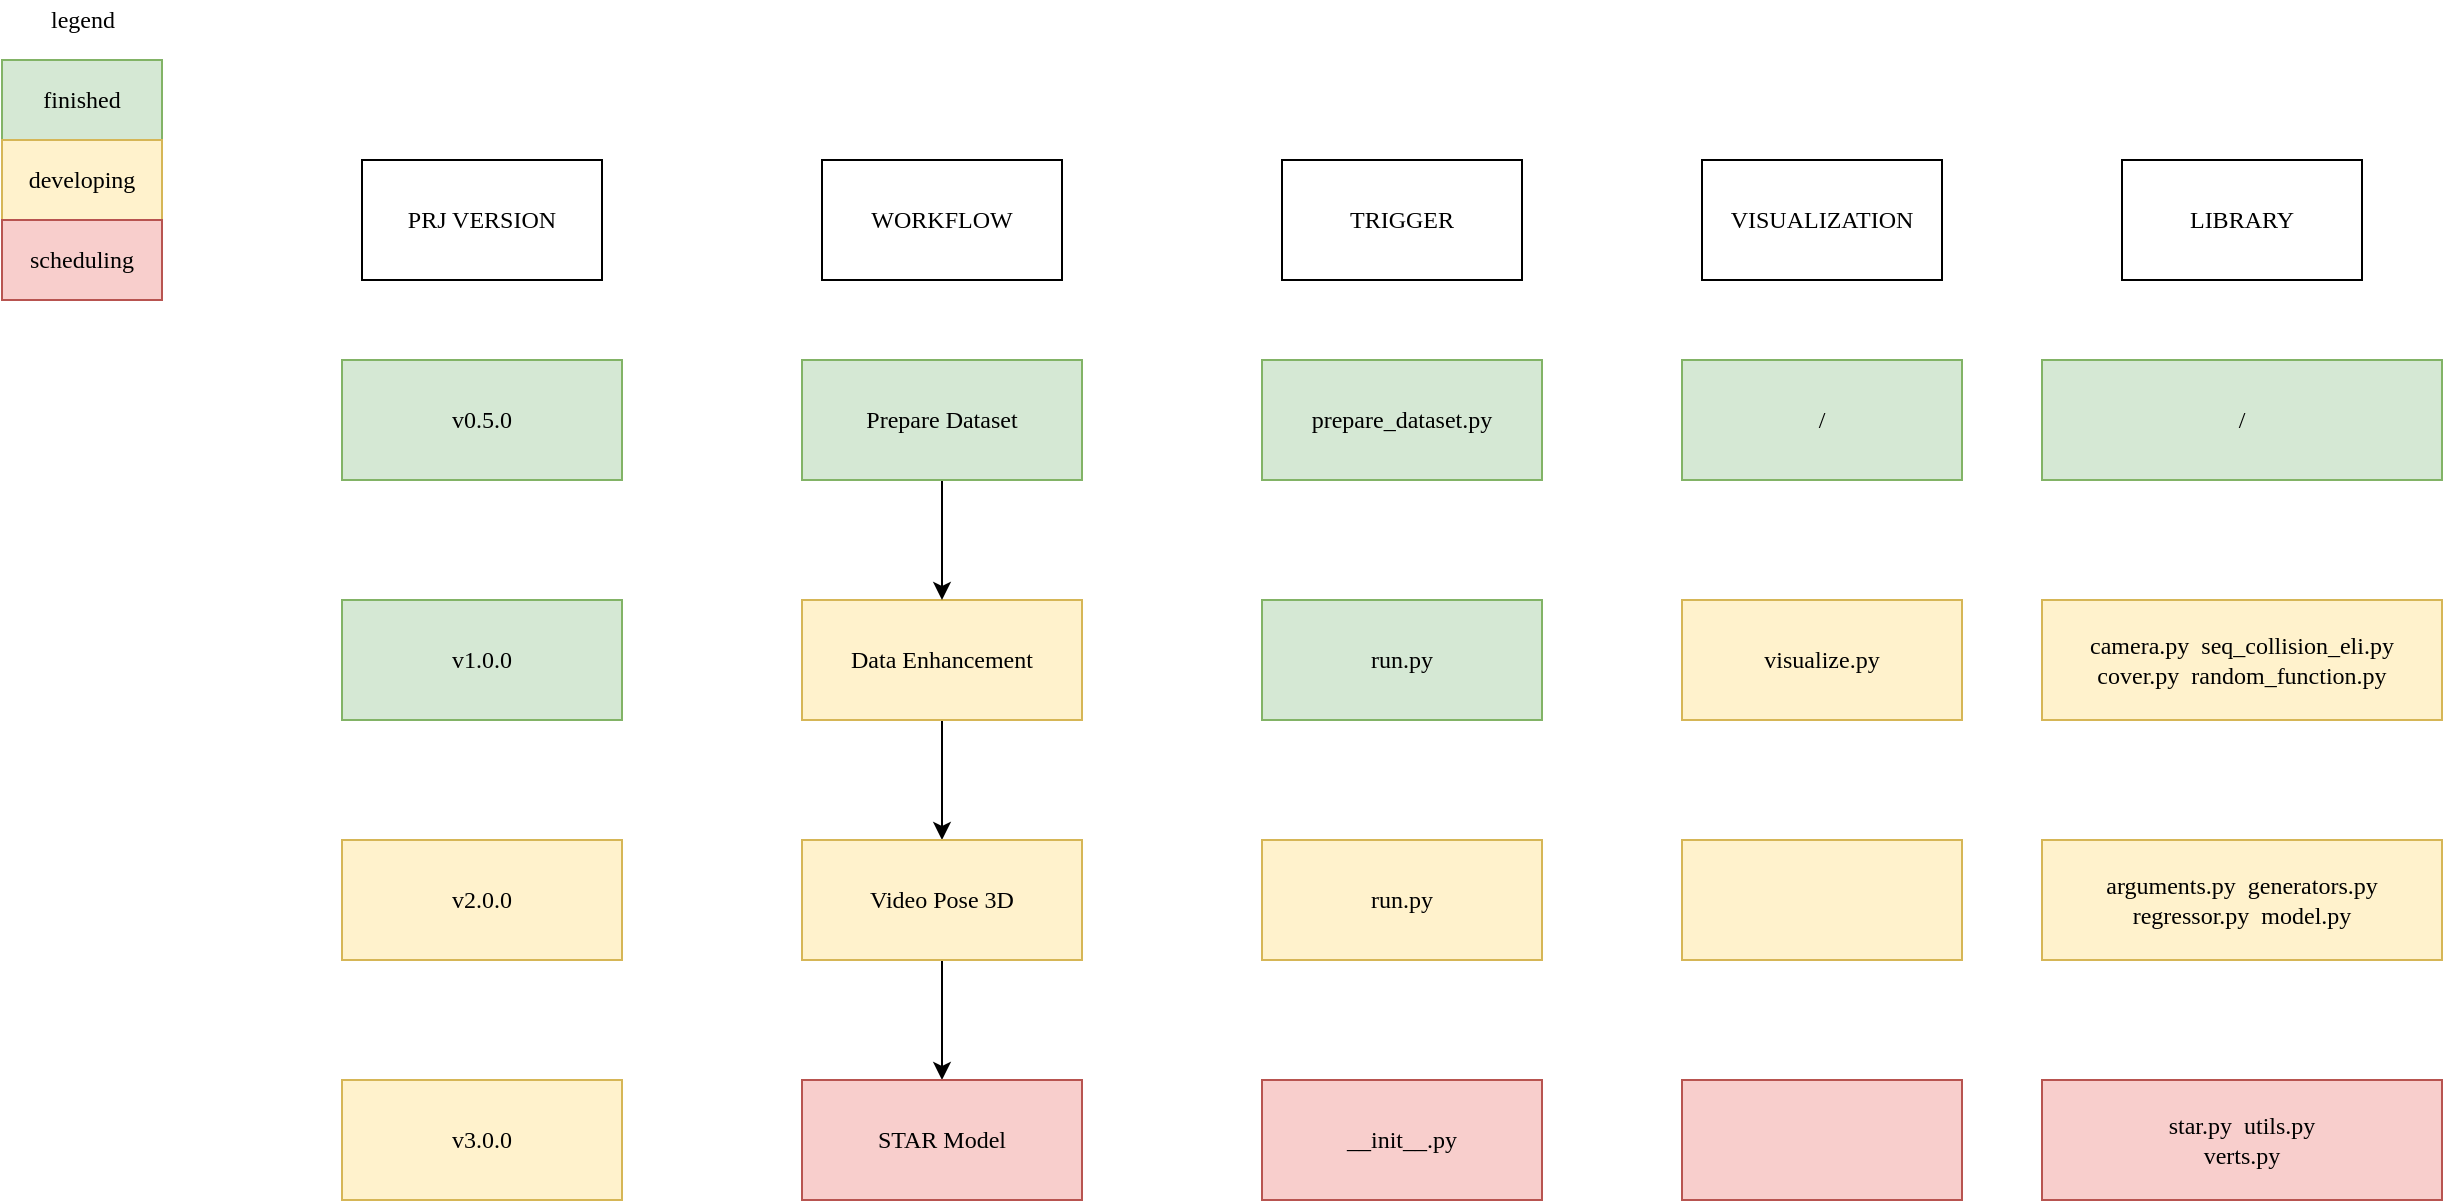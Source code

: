 <mxfile version="14.4.2" type="device"><diagram id="5OpvK9J1qDeF2jGDcHqs" name="第 1 页"><mxGraphModel dx="1749" dy="831" grid="1" gridSize="10" guides="1" tooltips="1" connect="1" arrows="1" fold="1" page="1" pageScale="1" pageWidth="827" pageHeight="1169" math="0" shadow="0"><root><mxCell id="0"/><mxCell id="1" parent="0"/><mxCell id="3IGRu3iQpr-E4eFUIvPg-2" style="edgeStyle=orthogonalEdgeStyle;rounded=0;orthogonalLoop=1;jettySize=auto;html=1;exitX=0.5;exitY=1;exitDx=0;exitDy=0;entryX=0.5;entryY=0;entryDx=0;entryDy=0;fontFamily=Verdana;" edge="1" parent="1" source="bII5kuA-TVtjhtIBVwqc-1" target="bII5kuA-TVtjhtIBVwqc-3"><mxGeometry relative="1" as="geometry"/></mxCell><mxCell id="bII5kuA-TVtjhtIBVwqc-1" value="Data Enhancement" style="rounded=0;whiteSpace=wrap;html=1;fontFamily=Verdana;fillColor=#fff2cc;strokeColor=#d6b656;" parent="1" vertex="1"><mxGeometry x="90" y="450" width="140" height="60" as="geometry"/></mxCell><mxCell id="3IGRu3iQpr-E4eFUIvPg-3" style="edgeStyle=orthogonalEdgeStyle;rounded=0;orthogonalLoop=1;jettySize=auto;html=1;exitX=0.5;exitY=1;exitDx=0;exitDy=0;entryX=0.5;entryY=0;entryDx=0;entryDy=0;fontFamily=Verdana;" edge="1" parent="1" source="bII5kuA-TVtjhtIBVwqc-3" target="3IGRu3iQpr-E4eFUIvPg-1"><mxGeometry relative="1" as="geometry"/></mxCell><mxCell id="bII5kuA-TVtjhtIBVwqc-3" value="Video Pose 3D" style="rounded=0;whiteSpace=wrap;html=1;fontFamily=Verdana;fillColor=#fff2cc;strokeColor=#d6b656;" parent="1" vertex="1"><mxGeometry x="90" y="570" width="140" height="60" as="geometry"/></mxCell><mxCell id="3IGRu3iQpr-E4eFUIvPg-1" value="STAR Model" style="rounded=0;whiteSpace=wrap;html=1;fontFamily=Verdana;fillColor=#f8cecc;strokeColor=#b85450;" vertex="1" parent="1"><mxGeometry x="90" y="690" width="140" height="60" as="geometry"/></mxCell><mxCell id="3IGRu3iQpr-E4eFUIvPg-4" value="camera.py&amp;nbsp; seq_collision_eli.py&lt;br&gt;cover.py&amp;nbsp; random_function.py" style="rounded=0;whiteSpace=wrap;html=1;fontFamily=Verdana;fillColor=#fff2cc;strokeColor=#d6b656;" vertex="1" parent="1"><mxGeometry x="710" y="450" width="200" height="60" as="geometry"/></mxCell><mxCell id="3IGRu3iQpr-E4eFUIvPg-8" style="edgeStyle=orthogonalEdgeStyle;rounded=0;orthogonalLoop=1;jettySize=auto;html=1;exitX=0.5;exitY=1;exitDx=0;exitDy=0;entryX=0.5;entryY=0;entryDx=0;entryDy=0;fontFamily=Verdana;" edge="1" parent="1" source="3IGRu3iQpr-E4eFUIvPg-7" target="bII5kuA-TVtjhtIBVwqc-1"><mxGeometry relative="1" as="geometry"/></mxCell><mxCell id="3IGRu3iQpr-E4eFUIvPg-7" value="Prepare Dataset" style="rounded=0;whiteSpace=wrap;html=1;fontFamily=Verdana;fillColor=#d5e8d4;strokeColor=#82b366;" vertex="1" parent="1"><mxGeometry x="90" y="330" width="140" height="60" as="geometry"/></mxCell><mxCell id="3IGRu3iQpr-E4eFUIvPg-9" value="WORKFLOW" style="rounded=0;whiteSpace=wrap;html=1;fontFamily=Verdana;" vertex="1" parent="1"><mxGeometry x="100" y="230" width="120" height="60" as="geometry"/></mxCell><mxCell id="3IGRu3iQpr-E4eFUIvPg-10" value="TRIGGER" style="rounded=0;whiteSpace=wrap;html=1;fontFamily=Verdana;" vertex="1" parent="1"><mxGeometry x="330" y="230" width="120" height="60" as="geometry"/></mxCell><mxCell id="3IGRu3iQpr-E4eFUIvPg-12" value="prepare_dataset.py" style="rounded=0;whiteSpace=wrap;html=1;fontFamily=Verdana;fillColor=#d5e8d4;strokeColor=#82b366;" vertex="1" parent="1"><mxGeometry x="320" y="330" width="140" height="60" as="geometry"/></mxCell><mxCell id="3IGRu3iQpr-E4eFUIvPg-13" value="LIBRARY" style="rounded=0;whiteSpace=wrap;html=1;fontFamily=Verdana;" vertex="1" parent="1"><mxGeometry x="750" y="230" width="120" height="60" as="geometry"/></mxCell><mxCell id="3IGRu3iQpr-E4eFUIvPg-15" value="run.py" style="rounded=0;whiteSpace=wrap;html=1;fontFamily=Verdana;fillColor=#d5e8d4;strokeColor=#82b366;" vertex="1" parent="1"><mxGeometry x="320" y="450" width="140" height="60" as="geometry"/></mxCell><mxCell id="3IGRu3iQpr-E4eFUIvPg-16" value="VISUALIZATION" style="rounded=0;whiteSpace=wrap;html=1;fontFamily=Verdana;" vertex="1" parent="1"><mxGeometry x="540" y="230" width="120" height="60" as="geometry"/></mxCell><mxCell id="3IGRu3iQpr-E4eFUIvPg-17" value="visualize.py" style="rounded=0;whiteSpace=wrap;html=1;fontFamily=Verdana;fillColor=#fff2cc;strokeColor=#d6b656;" vertex="1" parent="1"><mxGeometry x="530" y="450" width="140" height="60" as="geometry"/></mxCell><mxCell id="3IGRu3iQpr-E4eFUIvPg-27" value="run.py" style="rounded=0;whiteSpace=wrap;html=1;fontFamily=Verdana;fillColor=#fff2cc;strokeColor=#d6b656;" vertex="1" parent="1"><mxGeometry x="320" y="570" width="140" height="60" as="geometry"/></mxCell><mxCell id="3IGRu3iQpr-E4eFUIvPg-28" value="__init__.py" style="rounded=0;whiteSpace=wrap;html=1;fontFamily=Verdana;fillColor=#f8cecc;strokeColor=#b85450;" vertex="1" parent="1"><mxGeometry x="320" y="690" width="140" height="60" as="geometry"/></mxCell><mxCell id="3IGRu3iQpr-E4eFUIvPg-29" value="finished" style="rounded=0;whiteSpace=wrap;html=1;fillColor=#d5e8d4;strokeColor=#82b366;fontFamily=Verdana;" vertex="1" parent="1"><mxGeometry x="-310" y="180" width="80" height="40" as="geometry"/></mxCell><mxCell id="3IGRu3iQpr-E4eFUIvPg-31" value="developing" style="rounded=0;whiteSpace=wrap;html=1;fillColor=#fff2cc;strokeColor=#d6b656;fontFamily=Verdana;" vertex="1" parent="1"><mxGeometry x="-310" y="220" width="80" height="40" as="geometry"/></mxCell><mxCell id="3IGRu3iQpr-E4eFUIvPg-32" value="scheduling" style="rounded=0;whiteSpace=wrap;html=1;fillColor=#f8cecc;strokeColor=#b85450;fontFamily=Verdana;" vertex="1" parent="1"><mxGeometry x="-310" y="260" width="80" height="40" as="geometry"/></mxCell><mxCell id="3IGRu3iQpr-E4eFUIvPg-33" value="PRJ VERSION" style="rounded=0;whiteSpace=wrap;html=1;fontFamily=Verdana;" vertex="1" parent="1"><mxGeometry x="-130" y="230" width="120" height="60" as="geometry"/></mxCell><mxCell id="3IGRu3iQpr-E4eFUIvPg-34" value="v0.5.0" style="rounded=0;whiteSpace=wrap;html=1;fontFamily=Verdana;fillColor=#d5e8d4;strokeColor=#82b366;" vertex="1" parent="1"><mxGeometry x="-140" y="330" width="140" height="60" as="geometry"/></mxCell><mxCell id="3IGRu3iQpr-E4eFUIvPg-35" value="v1.0.0" style="rounded=0;whiteSpace=wrap;html=1;fontFamily=Verdana;fillColor=#d5e8d4;strokeColor=#82b366;" vertex="1" parent="1"><mxGeometry x="-140" y="450" width="140" height="60" as="geometry"/></mxCell><mxCell id="3IGRu3iQpr-E4eFUIvPg-36" value="v2.0.0" style="rounded=0;whiteSpace=wrap;html=1;fontFamily=Verdana;fillColor=#fff2cc;strokeColor=#d6b656;" vertex="1" parent="1"><mxGeometry x="-140" y="570" width="140" height="60" as="geometry"/></mxCell><mxCell id="3IGRu3iQpr-E4eFUIvPg-37" value="v3.0.0" style="rounded=0;whiteSpace=wrap;html=1;fontFamily=Verdana;fillColor=#fff2cc;strokeColor=#d6b656;" vertex="1" parent="1"><mxGeometry x="-140" y="690" width="140" height="60" as="geometry"/></mxCell><mxCell id="3IGRu3iQpr-E4eFUIvPg-38" value="legend" style="text;html=1;align=center;verticalAlign=middle;resizable=0;points=[];autosize=1;fontFamily=Verdana;" vertex="1" parent="1"><mxGeometry x="-300" y="150" width="60" height="20" as="geometry"/></mxCell><mxCell id="3IGRu3iQpr-E4eFUIvPg-40" value="" style="rounded=0;whiteSpace=wrap;html=1;fontFamily=Verdana;fillColor=#fff2cc;strokeColor=#d6b656;" vertex="1" parent="1"><mxGeometry x="530" y="570" width="140" height="60" as="geometry"/></mxCell><mxCell id="3IGRu3iQpr-E4eFUIvPg-41" value="" style="rounded=0;whiteSpace=wrap;html=1;fontFamily=Verdana;fillColor=#f8cecc;strokeColor=#b85450;" vertex="1" parent="1"><mxGeometry x="530" y="690" width="140" height="60" as="geometry"/></mxCell><mxCell id="3IGRu3iQpr-E4eFUIvPg-45" value="arguments.py&amp;nbsp; generators.py&lt;br&gt;regressor.py&amp;nbsp; model.py" style="rounded=0;whiteSpace=wrap;html=1;fontFamily=Verdana;fillColor=#fff2cc;strokeColor=#d6b656;" vertex="1" parent="1"><mxGeometry x="710" y="570" width="200" height="60" as="geometry"/></mxCell><mxCell id="3IGRu3iQpr-E4eFUIvPg-47" value="star.py&amp;nbsp; utils.py&lt;br&gt;verts.py" style="rounded=0;whiteSpace=wrap;html=1;fontFamily=Verdana;fillColor=#f8cecc;strokeColor=#b85450;" vertex="1" parent="1"><mxGeometry x="710" y="690" width="200" height="60" as="geometry"/></mxCell><mxCell id="3IGRu3iQpr-E4eFUIvPg-48" value="/" style="rounded=0;whiteSpace=wrap;html=1;fontFamily=Verdana;fillColor=#d5e8d4;strokeColor=#82b366;" vertex="1" parent="1"><mxGeometry x="530" y="330" width="140" height="60" as="geometry"/></mxCell><mxCell id="3IGRu3iQpr-E4eFUIvPg-49" value="/" style="rounded=0;whiteSpace=wrap;html=1;fontFamily=Verdana;fillColor=#d5e8d4;strokeColor=#82b366;" vertex="1" parent="1"><mxGeometry x="710" y="330" width="200" height="60" as="geometry"/></mxCell></root></mxGraphModel></diagram></mxfile>